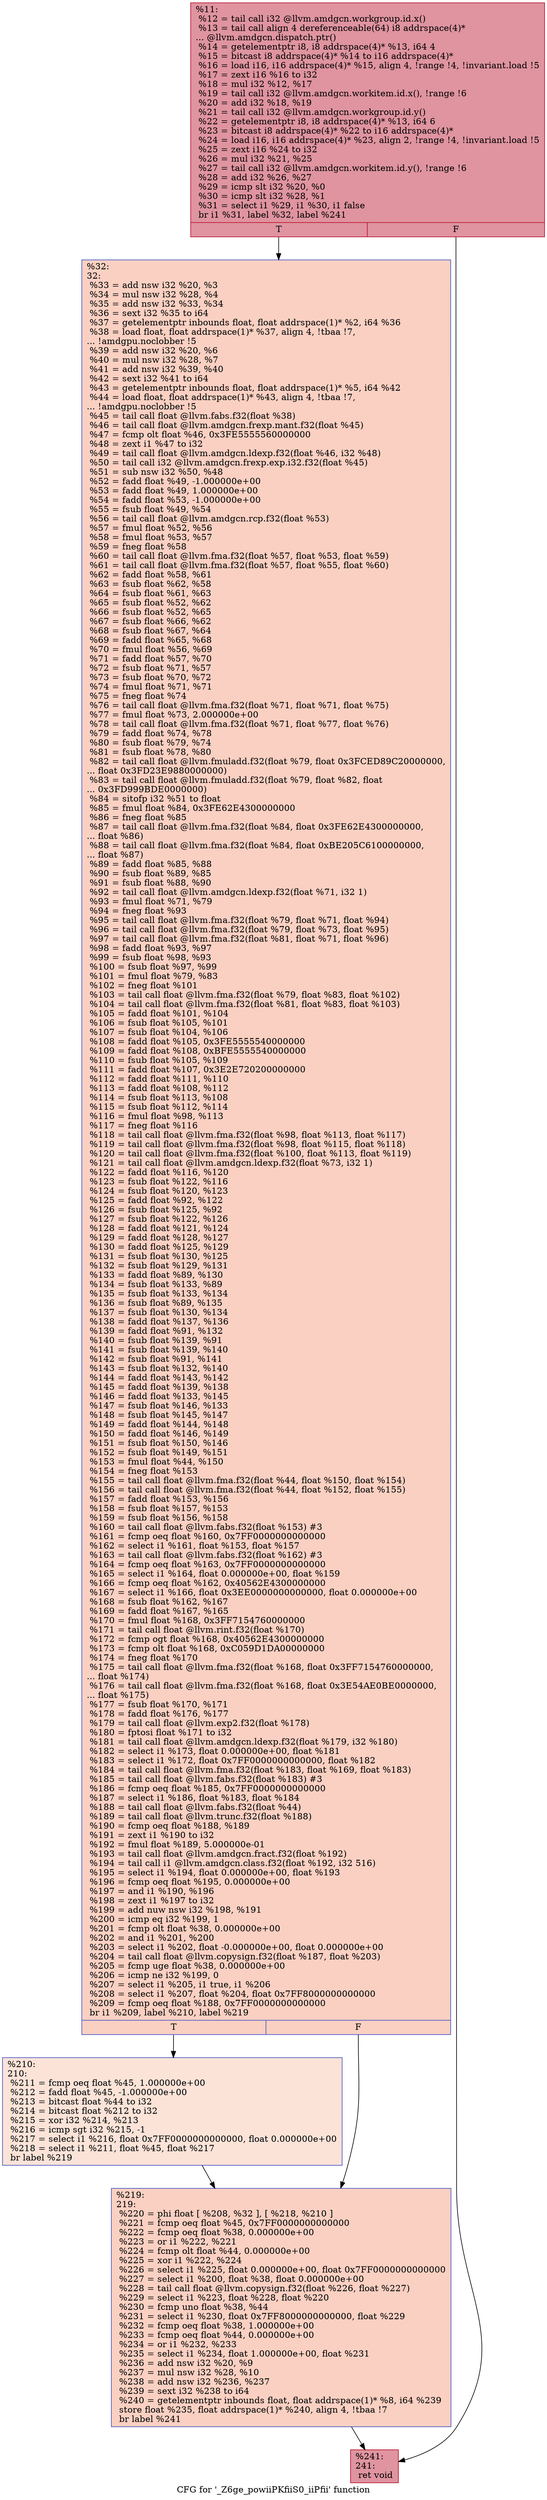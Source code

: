 digraph "CFG for '_Z6ge_powiiPKfiiS0_iiPfii' function" {
	label="CFG for '_Z6ge_powiiPKfiiS0_iiPfii' function";

	Node0x46e32c0 [shape=record,color="#b70d28ff", style=filled, fillcolor="#b70d2870",label="{%11:\l  %12 = tail call i32 @llvm.amdgcn.workgroup.id.x()\l  %13 = tail call align 4 dereferenceable(64) i8 addrspace(4)*\l... @llvm.amdgcn.dispatch.ptr()\l  %14 = getelementptr i8, i8 addrspace(4)* %13, i64 4\l  %15 = bitcast i8 addrspace(4)* %14 to i16 addrspace(4)*\l  %16 = load i16, i16 addrspace(4)* %15, align 4, !range !4, !invariant.load !5\l  %17 = zext i16 %16 to i32\l  %18 = mul i32 %12, %17\l  %19 = tail call i32 @llvm.amdgcn.workitem.id.x(), !range !6\l  %20 = add i32 %18, %19\l  %21 = tail call i32 @llvm.amdgcn.workgroup.id.y()\l  %22 = getelementptr i8, i8 addrspace(4)* %13, i64 6\l  %23 = bitcast i8 addrspace(4)* %22 to i16 addrspace(4)*\l  %24 = load i16, i16 addrspace(4)* %23, align 2, !range !4, !invariant.load !5\l  %25 = zext i16 %24 to i32\l  %26 = mul i32 %21, %25\l  %27 = tail call i32 @llvm.amdgcn.workitem.id.y(), !range !6\l  %28 = add i32 %26, %27\l  %29 = icmp slt i32 %20, %0\l  %30 = icmp slt i32 %28, %1\l  %31 = select i1 %29, i1 %30, i1 false\l  br i1 %31, label %32, label %241\l|{<s0>T|<s1>F}}"];
	Node0x46e32c0:s0 -> Node0x46e78e0;
	Node0x46e32c0:s1 -> Node0x46e7970;
	Node0x46e78e0 [shape=record,color="#3d50c3ff", style=filled, fillcolor="#f3947570",label="{%32:\l32:                                               \l  %33 = add nsw i32 %20, %3\l  %34 = mul nsw i32 %28, %4\l  %35 = add nsw i32 %33, %34\l  %36 = sext i32 %35 to i64\l  %37 = getelementptr inbounds float, float addrspace(1)* %2, i64 %36\l  %38 = load float, float addrspace(1)* %37, align 4, !tbaa !7,\l... !amdgpu.noclobber !5\l  %39 = add nsw i32 %20, %6\l  %40 = mul nsw i32 %28, %7\l  %41 = add nsw i32 %39, %40\l  %42 = sext i32 %41 to i64\l  %43 = getelementptr inbounds float, float addrspace(1)* %5, i64 %42\l  %44 = load float, float addrspace(1)* %43, align 4, !tbaa !7,\l... !amdgpu.noclobber !5\l  %45 = tail call float @llvm.fabs.f32(float %38)\l  %46 = tail call float @llvm.amdgcn.frexp.mant.f32(float %45)\l  %47 = fcmp olt float %46, 0x3FE5555560000000\l  %48 = zext i1 %47 to i32\l  %49 = tail call float @llvm.amdgcn.ldexp.f32(float %46, i32 %48)\l  %50 = tail call i32 @llvm.amdgcn.frexp.exp.i32.f32(float %45)\l  %51 = sub nsw i32 %50, %48\l  %52 = fadd float %49, -1.000000e+00\l  %53 = fadd float %49, 1.000000e+00\l  %54 = fadd float %53, -1.000000e+00\l  %55 = fsub float %49, %54\l  %56 = tail call float @llvm.amdgcn.rcp.f32(float %53)\l  %57 = fmul float %52, %56\l  %58 = fmul float %53, %57\l  %59 = fneg float %58\l  %60 = tail call float @llvm.fma.f32(float %57, float %53, float %59)\l  %61 = tail call float @llvm.fma.f32(float %57, float %55, float %60)\l  %62 = fadd float %58, %61\l  %63 = fsub float %62, %58\l  %64 = fsub float %61, %63\l  %65 = fsub float %52, %62\l  %66 = fsub float %52, %65\l  %67 = fsub float %66, %62\l  %68 = fsub float %67, %64\l  %69 = fadd float %65, %68\l  %70 = fmul float %56, %69\l  %71 = fadd float %57, %70\l  %72 = fsub float %71, %57\l  %73 = fsub float %70, %72\l  %74 = fmul float %71, %71\l  %75 = fneg float %74\l  %76 = tail call float @llvm.fma.f32(float %71, float %71, float %75)\l  %77 = fmul float %73, 2.000000e+00\l  %78 = tail call float @llvm.fma.f32(float %71, float %77, float %76)\l  %79 = fadd float %74, %78\l  %80 = fsub float %79, %74\l  %81 = fsub float %78, %80\l  %82 = tail call float @llvm.fmuladd.f32(float %79, float 0x3FCED89C20000000,\l... float 0x3FD23E9880000000)\l  %83 = tail call float @llvm.fmuladd.f32(float %79, float %82, float\l... 0x3FD999BDE0000000)\l  %84 = sitofp i32 %51 to float\l  %85 = fmul float %84, 0x3FE62E4300000000\l  %86 = fneg float %85\l  %87 = tail call float @llvm.fma.f32(float %84, float 0x3FE62E4300000000,\l... float %86)\l  %88 = tail call float @llvm.fma.f32(float %84, float 0xBE205C6100000000,\l... float %87)\l  %89 = fadd float %85, %88\l  %90 = fsub float %89, %85\l  %91 = fsub float %88, %90\l  %92 = tail call float @llvm.amdgcn.ldexp.f32(float %71, i32 1)\l  %93 = fmul float %71, %79\l  %94 = fneg float %93\l  %95 = tail call float @llvm.fma.f32(float %79, float %71, float %94)\l  %96 = tail call float @llvm.fma.f32(float %79, float %73, float %95)\l  %97 = tail call float @llvm.fma.f32(float %81, float %71, float %96)\l  %98 = fadd float %93, %97\l  %99 = fsub float %98, %93\l  %100 = fsub float %97, %99\l  %101 = fmul float %79, %83\l  %102 = fneg float %101\l  %103 = tail call float @llvm.fma.f32(float %79, float %83, float %102)\l  %104 = tail call float @llvm.fma.f32(float %81, float %83, float %103)\l  %105 = fadd float %101, %104\l  %106 = fsub float %105, %101\l  %107 = fsub float %104, %106\l  %108 = fadd float %105, 0x3FE5555540000000\l  %109 = fadd float %108, 0xBFE5555540000000\l  %110 = fsub float %105, %109\l  %111 = fadd float %107, 0x3E2E720200000000\l  %112 = fadd float %111, %110\l  %113 = fadd float %108, %112\l  %114 = fsub float %113, %108\l  %115 = fsub float %112, %114\l  %116 = fmul float %98, %113\l  %117 = fneg float %116\l  %118 = tail call float @llvm.fma.f32(float %98, float %113, float %117)\l  %119 = tail call float @llvm.fma.f32(float %98, float %115, float %118)\l  %120 = tail call float @llvm.fma.f32(float %100, float %113, float %119)\l  %121 = tail call float @llvm.amdgcn.ldexp.f32(float %73, i32 1)\l  %122 = fadd float %116, %120\l  %123 = fsub float %122, %116\l  %124 = fsub float %120, %123\l  %125 = fadd float %92, %122\l  %126 = fsub float %125, %92\l  %127 = fsub float %122, %126\l  %128 = fadd float %121, %124\l  %129 = fadd float %128, %127\l  %130 = fadd float %125, %129\l  %131 = fsub float %130, %125\l  %132 = fsub float %129, %131\l  %133 = fadd float %89, %130\l  %134 = fsub float %133, %89\l  %135 = fsub float %133, %134\l  %136 = fsub float %89, %135\l  %137 = fsub float %130, %134\l  %138 = fadd float %137, %136\l  %139 = fadd float %91, %132\l  %140 = fsub float %139, %91\l  %141 = fsub float %139, %140\l  %142 = fsub float %91, %141\l  %143 = fsub float %132, %140\l  %144 = fadd float %143, %142\l  %145 = fadd float %139, %138\l  %146 = fadd float %133, %145\l  %147 = fsub float %146, %133\l  %148 = fsub float %145, %147\l  %149 = fadd float %144, %148\l  %150 = fadd float %146, %149\l  %151 = fsub float %150, %146\l  %152 = fsub float %149, %151\l  %153 = fmul float %44, %150\l  %154 = fneg float %153\l  %155 = tail call float @llvm.fma.f32(float %44, float %150, float %154)\l  %156 = tail call float @llvm.fma.f32(float %44, float %152, float %155)\l  %157 = fadd float %153, %156\l  %158 = fsub float %157, %153\l  %159 = fsub float %156, %158\l  %160 = tail call float @llvm.fabs.f32(float %153) #3\l  %161 = fcmp oeq float %160, 0x7FF0000000000000\l  %162 = select i1 %161, float %153, float %157\l  %163 = tail call float @llvm.fabs.f32(float %162) #3\l  %164 = fcmp oeq float %163, 0x7FF0000000000000\l  %165 = select i1 %164, float 0.000000e+00, float %159\l  %166 = fcmp oeq float %162, 0x40562E4300000000\l  %167 = select i1 %166, float 0x3EE0000000000000, float 0.000000e+00\l  %168 = fsub float %162, %167\l  %169 = fadd float %167, %165\l  %170 = fmul float %168, 0x3FF7154760000000\l  %171 = tail call float @llvm.rint.f32(float %170)\l  %172 = fcmp ogt float %168, 0x40562E4300000000\l  %173 = fcmp olt float %168, 0xC059D1DA00000000\l  %174 = fneg float %170\l  %175 = tail call float @llvm.fma.f32(float %168, float 0x3FF7154760000000,\l... float %174)\l  %176 = tail call float @llvm.fma.f32(float %168, float 0x3E54AE0BE0000000,\l... float %175)\l  %177 = fsub float %170, %171\l  %178 = fadd float %176, %177\l  %179 = tail call float @llvm.exp2.f32(float %178)\l  %180 = fptosi float %171 to i32\l  %181 = tail call float @llvm.amdgcn.ldexp.f32(float %179, i32 %180)\l  %182 = select i1 %173, float 0.000000e+00, float %181\l  %183 = select i1 %172, float 0x7FF0000000000000, float %182\l  %184 = tail call float @llvm.fma.f32(float %183, float %169, float %183)\l  %185 = tail call float @llvm.fabs.f32(float %183) #3\l  %186 = fcmp oeq float %185, 0x7FF0000000000000\l  %187 = select i1 %186, float %183, float %184\l  %188 = tail call float @llvm.fabs.f32(float %44)\l  %189 = tail call float @llvm.trunc.f32(float %188)\l  %190 = fcmp oeq float %188, %189\l  %191 = zext i1 %190 to i32\l  %192 = fmul float %189, 5.000000e-01\l  %193 = tail call float @llvm.amdgcn.fract.f32(float %192)\l  %194 = tail call i1 @llvm.amdgcn.class.f32(float %192, i32 516)\l  %195 = select i1 %194, float 0.000000e+00, float %193\l  %196 = fcmp oeq float %195, 0.000000e+00\l  %197 = and i1 %190, %196\l  %198 = zext i1 %197 to i32\l  %199 = add nuw nsw i32 %198, %191\l  %200 = icmp eq i32 %199, 1\l  %201 = fcmp olt float %38, 0.000000e+00\l  %202 = and i1 %201, %200\l  %203 = select i1 %202, float -0.000000e+00, float 0.000000e+00\l  %204 = tail call float @llvm.copysign.f32(float %187, float %203)\l  %205 = fcmp uge float %38, 0.000000e+00\l  %206 = icmp ne i32 %199, 0\l  %207 = select i1 %205, i1 true, i1 %206\l  %208 = select i1 %207, float %204, float 0x7FF8000000000000\l  %209 = fcmp oeq float %188, 0x7FF0000000000000\l  br i1 %209, label %210, label %219\l|{<s0>T|<s1>F}}"];
	Node0x46e78e0:s0 -> Node0x46f21e0;
	Node0x46e78e0:s1 -> Node0x46f2270;
	Node0x46f21e0 [shape=record,color="#3d50c3ff", style=filled, fillcolor="#f6bfa670",label="{%210:\l210:                                              \l  %211 = fcmp oeq float %45, 1.000000e+00\l  %212 = fadd float %45, -1.000000e+00\l  %213 = bitcast float %44 to i32\l  %214 = bitcast float %212 to i32\l  %215 = xor i32 %214, %213\l  %216 = icmp sgt i32 %215, -1\l  %217 = select i1 %216, float 0x7FF0000000000000, float 0.000000e+00\l  %218 = select i1 %211, float %45, float %217\l  br label %219\l}"];
	Node0x46f21e0 -> Node0x46f2270;
	Node0x46f2270 [shape=record,color="#3d50c3ff", style=filled, fillcolor="#f3947570",label="{%219:\l219:                                              \l  %220 = phi float [ %208, %32 ], [ %218, %210 ]\l  %221 = fcmp oeq float %45, 0x7FF0000000000000\l  %222 = fcmp oeq float %38, 0.000000e+00\l  %223 = or i1 %222, %221\l  %224 = fcmp olt float %44, 0.000000e+00\l  %225 = xor i1 %222, %224\l  %226 = select i1 %225, float 0.000000e+00, float 0x7FF0000000000000\l  %227 = select i1 %200, float %38, float 0.000000e+00\l  %228 = tail call float @llvm.copysign.f32(float %226, float %227)\l  %229 = select i1 %223, float %228, float %220\l  %230 = fcmp uno float %38, %44\l  %231 = select i1 %230, float 0x7FF8000000000000, float %229\l  %232 = fcmp oeq float %38, 1.000000e+00\l  %233 = fcmp oeq float %44, 0.000000e+00\l  %234 = or i1 %232, %233\l  %235 = select i1 %234, float 1.000000e+00, float %231\l  %236 = add nsw i32 %20, %9\l  %237 = mul nsw i32 %28, %10\l  %238 = add nsw i32 %236, %237\l  %239 = sext i32 %238 to i64\l  %240 = getelementptr inbounds float, float addrspace(1)* %8, i64 %239\l  store float %235, float addrspace(1)* %240, align 4, !tbaa !7\l  br label %241\l}"];
	Node0x46f2270 -> Node0x46e7970;
	Node0x46e7970 [shape=record,color="#b70d28ff", style=filled, fillcolor="#b70d2870",label="{%241:\l241:                                              \l  ret void\l}"];
}
